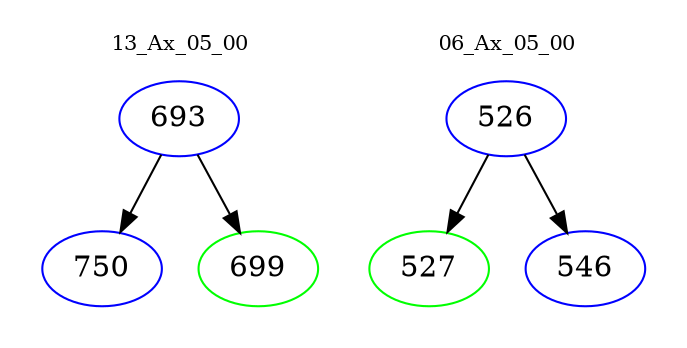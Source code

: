 digraph{
subgraph cluster_0 {
color = white
label = "13_Ax_05_00";
fontsize=10;
T0_693 [label="693", color="blue"]
T0_693 -> T0_750 [color="black"]
T0_750 [label="750", color="blue"]
T0_693 -> T0_699 [color="black"]
T0_699 [label="699", color="green"]
}
subgraph cluster_1 {
color = white
label = "06_Ax_05_00";
fontsize=10;
T1_526 [label="526", color="blue"]
T1_526 -> T1_527 [color="black"]
T1_527 [label="527", color="green"]
T1_526 -> T1_546 [color="black"]
T1_546 [label="546", color="blue"]
}
}
